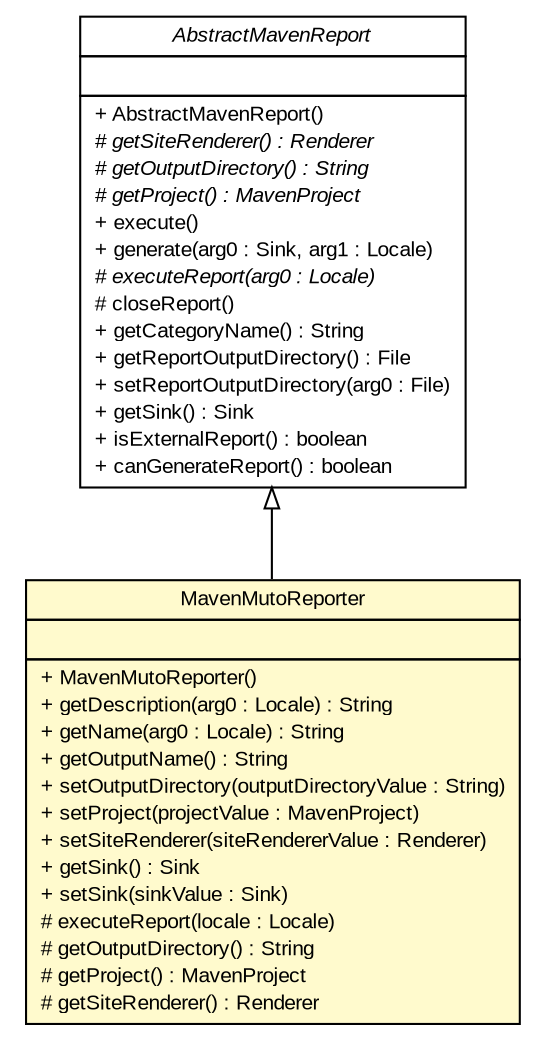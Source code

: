 #!/usr/local/bin/dot
#
# Class diagram 
# Generated by UMLGraph version R5_6 (http://www.umlgraph.org/)
#

digraph G {
	edge [fontname="arial",fontsize=10,labelfontname="arial",labelfontsize=10];
	node [fontname="arial",fontsize=10,shape=plaintext];
	nodesep=0.25;
	ranksep=0.5;
	// com.github.mkolisnyk.muto.reporter.MavenMutoReporter
	c648 [label=<<table title="com.github.mkolisnyk.muto.reporter.MavenMutoReporter" border="0" cellborder="1" cellspacing="0" cellpadding="2" port="p" bgcolor="lemonChiffon" href="./MavenMutoReporter.html">
		<tr><td><table border="0" cellspacing="0" cellpadding="1">
<tr><td align="center" balign="center"> MavenMutoReporter </td></tr>
		</table></td></tr>
		<tr><td><table border="0" cellspacing="0" cellpadding="1">
<tr><td align="left" balign="left">  </td></tr>
		</table></td></tr>
		<tr><td><table border="0" cellspacing="0" cellpadding="1">
<tr><td align="left" balign="left"> + MavenMutoReporter() </td></tr>
<tr><td align="left" balign="left"> + getDescription(arg0 : Locale) : String </td></tr>
<tr><td align="left" balign="left"> + getName(arg0 : Locale) : String </td></tr>
<tr><td align="left" balign="left"> + getOutputName() : String </td></tr>
<tr><td align="left" balign="left"> + setOutputDirectory(outputDirectoryValue : String) </td></tr>
<tr><td align="left" balign="left"> + setProject(projectValue : MavenProject) </td></tr>
<tr><td align="left" balign="left"> + setSiteRenderer(siteRendererValue : Renderer) </td></tr>
<tr><td align="left" balign="left"> + getSink() : Sink </td></tr>
<tr><td align="left" balign="left"> + setSink(sinkValue : Sink) </td></tr>
<tr><td align="left" balign="left"> # executeReport(locale : Locale) </td></tr>
<tr><td align="left" balign="left"> # getOutputDirectory() : String </td></tr>
<tr><td align="left" balign="left"> # getProject() : MavenProject </td></tr>
<tr><td align="left" balign="left"> # getSiteRenderer() : Renderer </td></tr>
		</table></td></tr>
		</table>>, URL="./MavenMutoReporter.html", fontname="arial", fontcolor="black", fontsize=10.0];
	//com.github.mkolisnyk.muto.reporter.MavenMutoReporter extends org.apache.maven.reporting.AbstractMavenReport
	c655:p -> c648:p [dir=back,arrowtail=empty];
	// org.apache.maven.reporting.AbstractMavenReport
	c655 [label=<<table title="org.apache.maven.reporting.AbstractMavenReport" border="0" cellborder="1" cellspacing="0" cellpadding="2" port="p" href="http://java.sun.com/j2se/1.4.2/docs/api/org/apache/maven/reporting/AbstractMavenReport.html">
		<tr><td><table border="0" cellspacing="0" cellpadding="1">
<tr><td align="center" balign="center"><font face="arial italic"> AbstractMavenReport </font></td></tr>
		</table></td></tr>
		<tr><td><table border="0" cellspacing="0" cellpadding="1">
<tr><td align="left" balign="left">  </td></tr>
		</table></td></tr>
		<tr><td><table border="0" cellspacing="0" cellpadding="1">
<tr><td align="left" balign="left"> + AbstractMavenReport() </td></tr>
<tr><td align="left" balign="left"><font face="arial italic" point-size="10.0"> # getSiteRenderer() : Renderer </font></td></tr>
<tr><td align="left" balign="left"><font face="arial italic" point-size="10.0"> # getOutputDirectory() : String </font></td></tr>
<tr><td align="left" balign="left"><font face="arial italic" point-size="10.0"> # getProject() : MavenProject </font></td></tr>
<tr><td align="left" balign="left"> + execute() </td></tr>
<tr><td align="left" balign="left"> + generate(arg0 : Sink, arg1 : Locale) </td></tr>
<tr><td align="left" balign="left"><font face="arial italic" point-size="10.0"> # executeReport(arg0 : Locale) </font></td></tr>
<tr><td align="left" balign="left"> # closeReport() </td></tr>
<tr><td align="left" balign="left"> + getCategoryName() : String </td></tr>
<tr><td align="left" balign="left"> + getReportOutputDirectory() : File </td></tr>
<tr><td align="left" balign="left"> + setReportOutputDirectory(arg0 : File) </td></tr>
<tr><td align="left" balign="left"> + getSink() : Sink </td></tr>
<tr><td align="left" balign="left"> + isExternalReport() : boolean </td></tr>
<tr><td align="left" balign="left"> + canGenerateReport() : boolean </td></tr>
		</table></td></tr>
		</table>>, URL="http://java.sun.com/j2se/1.4.2/docs/api/org/apache/maven/reporting/AbstractMavenReport.html", fontname="arial", fontcolor="black", fontsize=10.0];
}


